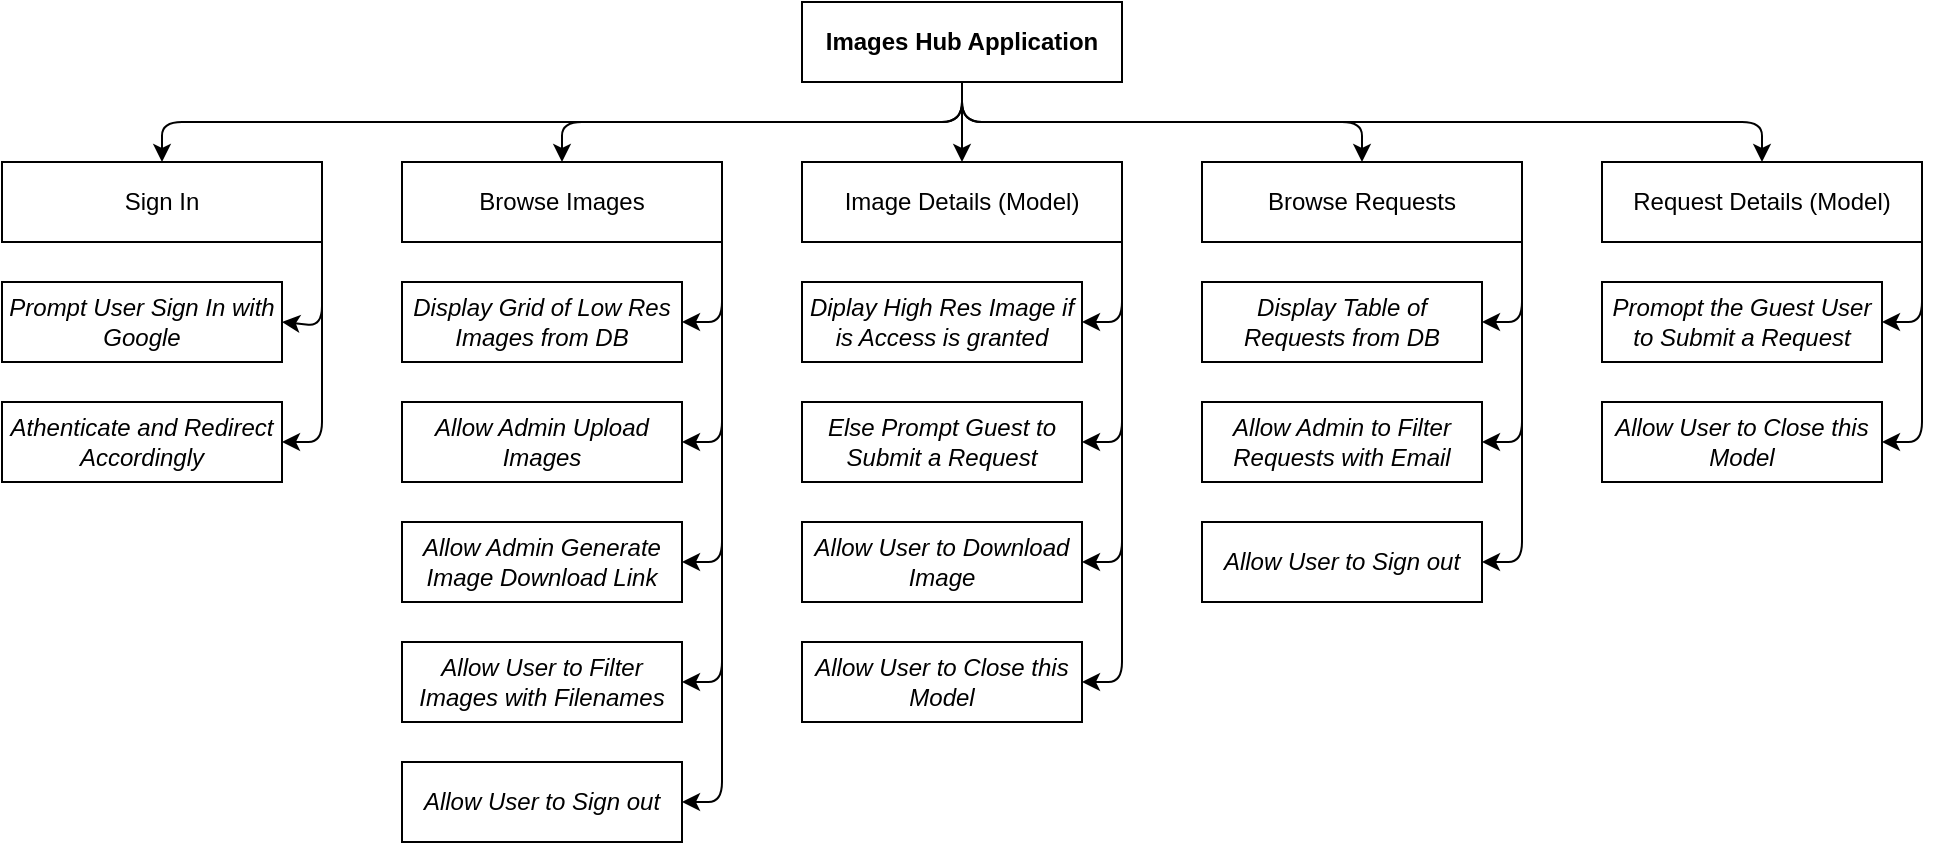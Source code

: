 <mxfile>
    <diagram id="PH3x6NAS6UUTNjEZrtSC" name="Page-1">
        <mxGraphModel dx="3441" dy="-573" grid="0" gridSize="10" guides="1" tooltips="1" connect="1" arrows="1" fold="1" page="0" pageScale="1" pageWidth="827" pageHeight="1169" math="0" shadow="0">
            <root>
                <mxCell id="0"/>
                <mxCell id="1" parent="0"/>
                <mxCell id="2" style="edgeStyle=none;html=1;exitX=0.5;exitY=1;exitDx=0;exitDy=0;entryX=0.5;entryY=0;entryDx=0;entryDy=0;strokeColor=#000000;fontSize=12;fontColor=#000000;startArrow=none;startFill=0;fontStyle=0" parent="1" source="7" target="11" edge="1">
                    <mxGeometry relative="1" as="geometry"/>
                </mxCell>
                <mxCell id="5" style="edgeStyle=none;html=1;exitX=0.5;exitY=1;exitDx=0;exitDy=0;entryX=0.5;entryY=0;entryDx=0;entryDy=0;strokeColor=#000000;fontSize=12;fontColor=#000000;startArrow=none;startFill=0;fontStyle=0" parent="1" source="7" target="12" edge="1">
                    <mxGeometry relative="1" as="geometry">
                        <Array as="points">
                            <mxPoint x="-1720" y="1380"/>
                            <mxPoint x="-1520" y="1380"/>
                        </Array>
                    </mxGeometry>
                </mxCell>
                <mxCell id="6" style="edgeStyle=none;html=1;exitX=0.5;exitY=1;exitDx=0;exitDy=0;entryX=0.5;entryY=0;entryDx=0;entryDy=0;strokeColor=#000000;fontSize=12;fontColor=#000000;startArrow=none;startFill=0;fontStyle=0" parent="1" source="7" target="13" edge="1">
                    <mxGeometry relative="1" as="geometry">
                        <Array as="points">
                            <mxPoint x="-1720" y="1380"/>
                            <mxPoint x="-1320" y="1380"/>
                        </Array>
                    </mxGeometry>
                </mxCell>
                <mxCell id="53" style="edgeStyle=none;html=1;exitX=0.5;exitY=1;exitDx=0;exitDy=0;entryX=0.5;entryY=0;entryDx=0;entryDy=0;fontStyle=0;fontColor=#000000;" parent="1" source="7" target="10" edge="1">
                    <mxGeometry relative="1" as="geometry">
                        <Array as="points">
                            <mxPoint x="-1720" y="1380"/>
                            <mxPoint x="-1920" y="1380"/>
                        </Array>
                    </mxGeometry>
                </mxCell>
                <mxCell id="54" style="edgeStyle=none;html=1;exitX=0.5;exitY=1;exitDx=0;exitDy=0;entryX=0.5;entryY=0;entryDx=0;entryDy=0;fontStyle=0;fontColor=#000000;" parent="1" source="7" target="9" edge="1">
                    <mxGeometry relative="1" as="geometry">
                        <Array as="points">
                            <mxPoint x="-1720" y="1380"/>
                            <mxPoint x="-2120" y="1380"/>
                        </Array>
                    </mxGeometry>
                </mxCell>
                <mxCell id="7" value="&lt;b&gt;&lt;font style=&quot;color: rgb(0, 0, 0);&quot;&gt;Images Hub Application&lt;/font&gt;&lt;/b&gt;" style="rounded=0;whiteSpace=wrap;html=1;labelBackgroundColor=none;strokeColor=#000000;strokeWidth=1;fontColor=#000000;fillColor=#FFFFFF;" parent="1" vertex="1">
                    <mxGeometry x="-1800" y="1320" width="160" height="40" as="geometry"/>
                </mxCell>
                <mxCell id="47" style="edgeStyle=none;html=1;exitX=1;exitY=1;exitDx=0;exitDy=0;entryX=1;entryY=0.5;entryDx=0;entryDy=0;" parent="1" source="9" target="42" edge="1">
                    <mxGeometry relative="1" as="geometry">
                        <Array as="points">
                            <mxPoint x="-2040" y="1482"/>
                        </Array>
                    </mxGeometry>
                </mxCell>
                <mxCell id="48" style="edgeStyle=none;html=1;exitX=1;exitY=1;exitDx=0;exitDy=0;entryX=1;entryY=0.5;entryDx=0;entryDy=0;" parent="1" source="9" target="15" edge="1">
                    <mxGeometry relative="1" as="geometry">
                        <Array as="points">
                            <mxPoint x="-2040" y="1540"/>
                        </Array>
                    </mxGeometry>
                </mxCell>
                <mxCell id="9" value="&lt;span&gt;&lt;font style=&quot;color: rgb(0, 0, 0);&quot;&gt;Sign In&lt;/font&gt;&lt;/span&gt;" style="rounded=0;whiteSpace=wrap;html=1;labelBackgroundColor=none;strokeColor=#000000;strokeWidth=1;fontColor=#000000;fillColor=#FFFFFF;fontStyle=0" parent="1" vertex="1">
                    <mxGeometry x="-2200" y="1400" width="160" height="40" as="geometry"/>
                </mxCell>
                <mxCell id="50" style="edgeStyle=none;html=1;exitX=1;exitY=1;exitDx=0;exitDy=0;entryX=1;entryY=0.5;entryDx=0;entryDy=0;" parent="1" source="10" target="20" edge="1">
                    <mxGeometry relative="1" as="geometry">
                        <Array as="points">
                            <mxPoint x="-1840" y="1480"/>
                        </Array>
                    </mxGeometry>
                </mxCell>
                <mxCell id="51" style="edgeStyle=none;html=1;exitX=1;exitY=1;exitDx=0;exitDy=0;entryX=1;entryY=0.5;entryDx=0;entryDy=0;" parent="1" source="10" target="49" edge="1">
                    <mxGeometry relative="1" as="geometry">
                        <Array as="points">
                            <mxPoint x="-1840" y="1540"/>
                        </Array>
                    </mxGeometry>
                </mxCell>
                <mxCell id="52" style="edgeStyle=none;html=1;exitX=1;exitY=1;exitDx=0;exitDy=0;entryX=1;entryY=0.5;entryDx=0;entryDy=0;" parent="1" source="10" target="16" edge="1">
                    <mxGeometry relative="1" as="geometry">
                        <Array as="points">
                            <mxPoint x="-1840" y="1600"/>
                        </Array>
                    </mxGeometry>
                </mxCell>
                <mxCell id="55" style="edgeStyle=none;html=1;exitX=1;exitY=1;exitDx=0;exitDy=0;entryX=1;entryY=0.5;entryDx=0;entryDy=0;" parent="1" source="10" target="17" edge="1">
                    <mxGeometry relative="1" as="geometry">
                        <Array as="points">
                            <mxPoint x="-1840" y="1660"/>
                        </Array>
                    </mxGeometry>
                </mxCell>
                <mxCell id="68" style="edgeStyle=none;html=1;exitX=1;exitY=1;exitDx=0;exitDy=0;entryX=1;entryY=0.5;entryDx=0;entryDy=0;" edge="1" parent="1" source="10" target="67">
                    <mxGeometry relative="1" as="geometry">
                        <Array as="points">
                            <mxPoint x="-1840" y="1720"/>
                        </Array>
                    </mxGeometry>
                </mxCell>
                <mxCell id="10" value="&lt;span&gt;&lt;font style=&quot;color: rgb(0, 0, 0);&quot;&gt;Browse Images&lt;/font&gt;&lt;/span&gt;" style="rounded=0;whiteSpace=wrap;html=1;labelBackgroundColor=none;strokeColor=#000000;strokeWidth=1;fontColor=#000000;fillColor=#FFFFFF;fontStyle=0" parent="1" vertex="1">
                    <mxGeometry x="-2000" y="1400" width="160" height="40" as="geometry"/>
                </mxCell>
                <mxCell id="56" style="edgeStyle=none;html=1;exitX=1;exitY=1;exitDx=0;exitDy=0;entryX=1;entryY=0.5;entryDx=0;entryDy=0;" parent="1" source="11" target="18" edge="1">
                    <mxGeometry relative="1" as="geometry">
                        <Array as="points">
                            <mxPoint x="-1640" y="1480"/>
                        </Array>
                    </mxGeometry>
                </mxCell>
                <mxCell id="57" style="edgeStyle=none;html=1;exitX=1;exitY=1;exitDx=0;exitDy=0;entryX=1;entryY=0.5;entryDx=0;entryDy=0;" parent="1" source="11" target="19" edge="1">
                    <mxGeometry relative="1" as="geometry">
                        <Array as="points">
                            <mxPoint x="-1640" y="1540"/>
                        </Array>
                    </mxGeometry>
                </mxCell>
                <mxCell id="58" style="edgeStyle=none;html=1;exitX=1;exitY=1;exitDx=0;exitDy=0;entryX=1;entryY=0.5;entryDx=0;entryDy=0;" parent="1" source="11" target="27" edge="1">
                    <mxGeometry relative="1" as="geometry">
                        <Array as="points">
                            <mxPoint x="-1640" y="1600"/>
                        </Array>
                    </mxGeometry>
                </mxCell>
                <mxCell id="59" style="edgeStyle=none;html=1;exitX=1;exitY=1;exitDx=0;exitDy=0;entryX=1;entryY=0.5;entryDx=0;entryDy=0;" parent="1" source="11" target="21" edge="1">
                    <mxGeometry relative="1" as="geometry">
                        <Array as="points">
                            <mxPoint x="-1640" y="1660"/>
                        </Array>
                    </mxGeometry>
                </mxCell>
                <mxCell id="11" value="&lt;span&gt;&lt;font style=&quot;color: rgb(0, 0, 0);&quot;&gt;Image Details (Model)&lt;/font&gt;&lt;/span&gt;" style="rounded=0;whiteSpace=wrap;html=1;labelBackgroundColor=none;strokeColor=#000000;strokeWidth=1;fontColor=#000000;fillColor=#FFFFFF;fontStyle=0" parent="1" vertex="1">
                    <mxGeometry x="-1800" y="1400" width="160" height="40" as="geometry"/>
                </mxCell>
                <mxCell id="60" style="edgeStyle=none;html=1;exitX=1;exitY=1;exitDx=0;exitDy=0;entryX=1;entryY=0.5;entryDx=0;entryDy=0;" parent="1" source="12" target="22" edge="1">
                    <mxGeometry relative="1" as="geometry">
                        <Array as="points">
                            <mxPoint x="-1440" y="1480"/>
                        </Array>
                    </mxGeometry>
                </mxCell>
                <mxCell id="61" style="edgeStyle=none;html=1;exitX=1;exitY=1;exitDx=0;exitDy=0;entryX=1;entryY=0.5;entryDx=0;entryDy=0;" parent="1" source="12" target="23" edge="1">
                    <mxGeometry relative="1" as="geometry">
                        <Array as="points">
                            <mxPoint x="-1440" y="1540"/>
                        </Array>
                    </mxGeometry>
                </mxCell>
                <mxCell id="62" style="edgeStyle=none;html=1;exitX=1;exitY=1;exitDx=0;exitDy=0;entryX=1;entryY=0.5;entryDx=0;entryDy=0;" parent="1" source="12" target="24" edge="1">
                    <mxGeometry relative="1" as="geometry">
                        <Array as="points">
                            <mxPoint x="-1440" y="1600"/>
                        </Array>
                    </mxGeometry>
                </mxCell>
                <mxCell id="12" value="&lt;span&gt;&lt;font style=&quot;color: rgb(0, 0, 0);&quot;&gt;Browse Requests&lt;/font&gt;&lt;/span&gt;" style="rounded=0;whiteSpace=wrap;html=1;labelBackgroundColor=none;strokeColor=#000000;strokeWidth=1;fontColor=#000000;fillColor=#FFFFFF;fontStyle=0" parent="1" vertex="1">
                    <mxGeometry x="-1600" y="1400" width="160" height="40" as="geometry"/>
                </mxCell>
                <mxCell id="65" style="edgeStyle=none;html=1;exitX=1;exitY=1;exitDx=0;exitDy=0;entryX=1;entryY=0.5;entryDx=0;entryDy=0;" parent="1" source="13" target="26" edge="1">
                    <mxGeometry relative="1" as="geometry">
                        <Array as="points">
                            <mxPoint x="-1240" y="1480"/>
                        </Array>
                    </mxGeometry>
                </mxCell>
                <mxCell id="66" style="edgeStyle=none;html=1;exitX=1;exitY=1;exitDx=0;exitDy=0;entryX=1;entryY=0.5;entryDx=0;entryDy=0;" parent="1" source="13" target="25" edge="1">
                    <mxGeometry relative="1" as="geometry">
                        <Array as="points">
                            <mxPoint x="-1240" y="1540"/>
                        </Array>
                    </mxGeometry>
                </mxCell>
                <mxCell id="13" value="&lt;span&gt;&lt;font style=&quot;color: rgb(0, 0, 0);&quot;&gt;Request Details (Model)&lt;/font&gt;&lt;/span&gt;" style="rounded=0;whiteSpace=wrap;html=1;labelBackgroundColor=none;strokeColor=#000000;strokeWidth=1;fontColor=#000000;fillColor=#FFFFFF;fontStyle=0" parent="1" vertex="1">
                    <mxGeometry x="-1400" y="1400" width="160" height="40" as="geometry"/>
                </mxCell>
                <mxCell id="15" value="Athenticate and Redirect Accordingly" style="rounded=0;whiteSpace=wrap;html=1;labelBackgroundColor=none;strokeColor=#000000;strokeWidth=1;fontColor=#000000;fillColor=#FFFFFF;fontStyle=2" parent="1" vertex="1">
                    <mxGeometry x="-2200" y="1520" width="140" height="40" as="geometry"/>
                </mxCell>
                <mxCell id="16" value="&lt;span style=&quot;color: rgb(0, 0, 0);&quot;&gt;Allow Admin Generate Image Download Link&lt;/span&gt;" style="rounded=0;whiteSpace=wrap;html=1;labelBackgroundColor=none;strokeColor=#000000;strokeWidth=1;fontColor=#000000;fillColor=#FFFFFF;fontStyle=2" parent="1" vertex="1">
                    <mxGeometry x="-2000" y="1580" width="140" height="40" as="geometry"/>
                </mxCell>
                <mxCell id="17" value="&lt;span style=&quot;color: rgb(0, 0, 0);&quot;&gt;Allow User to Filter Images with Filenames&lt;/span&gt;" style="rounded=0;whiteSpace=wrap;html=1;labelBackgroundColor=none;strokeColor=#000000;strokeWidth=1;fontColor=#000000;fillColor=#FFFFFF;fontStyle=2" parent="1" vertex="1">
                    <mxGeometry x="-2000" y="1640" width="140" height="40" as="geometry"/>
                </mxCell>
                <mxCell id="18" value="Diplay High Res Image if is Access is granted" style="rounded=0;whiteSpace=wrap;html=1;labelBackgroundColor=none;strokeColor=#000000;strokeWidth=1;fontColor=#000000;fillColor=#FFFFFF;fontStyle=2" parent="1" vertex="1">
                    <mxGeometry x="-1800" y="1460" width="140" height="40" as="geometry"/>
                </mxCell>
                <mxCell id="19" value="Else Prompt Guest to Submit a Request" style="rounded=0;whiteSpace=wrap;html=1;labelBackgroundColor=none;strokeColor=#000000;strokeWidth=1;fontColor=#000000;fillColor=#FFFFFF;fontStyle=2" parent="1" vertex="1">
                    <mxGeometry x="-1800" y="1520" width="140" height="40" as="geometry"/>
                </mxCell>
                <mxCell id="20" value="Display Grid of Low Res Images from DB" style="rounded=0;whiteSpace=wrap;html=1;labelBackgroundColor=none;strokeColor=#000000;strokeWidth=1;fontColor=#000000;fillColor=#FFFFFF;fontStyle=2" parent="1" vertex="1">
                    <mxGeometry x="-2000" y="1460" width="140" height="40" as="geometry"/>
                </mxCell>
                <mxCell id="21" value="Allow User to Close this Model" style="rounded=0;whiteSpace=wrap;html=1;labelBackgroundColor=none;strokeColor=#000000;strokeWidth=1;fontColor=#000000;fillColor=#FFFFFF;fontStyle=2" parent="1" vertex="1">
                    <mxGeometry x="-1800" y="1640" width="140" height="40" as="geometry"/>
                </mxCell>
                <mxCell id="22" value="Display Table of Requests from DB" style="rounded=0;whiteSpace=wrap;html=1;labelBackgroundColor=none;strokeColor=#000000;strokeWidth=1;fontColor=#000000;fillColor=#FFFFFF;fontStyle=2" parent="1" vertex="1">
                    <mxGeometry x="-1600" y="1460" width="140" height="40" as="geometry"/>
                </mxCell>
                <mxCell id="23" value="Allow Admin to Filter Requests with Email" style="rounded=0;whiteSpace=wrap;html=1;labelBackgroundColor=none;strokeColor=#000000;strokeWidth=1;fontColor=#000000;fillColor=#FFFFFF;fontStyle=2" parent="1" vertex="1">
                    <mxGeometry x="-1600" y="1520" width="140" height="40" as="geometry"/>
                </mxCell>
                <mxCell id="24" value="Allow User to Sign out" style="rounded=0;whiteSpace=wrap;html=1;labelBackgroundColor=none;strokeColor=#000000;strokeWidth=1;fontColor=#000000;fillColor=#FFFFFF;fontStyle=2" parent="1" vertex="1">
                    <mxGeometry x="-1600" y="1580" width="140" height="40" as="geometry"/>
                </mxCell>
                <mxCell id="25" value="&lt;span style=&quot;color: rgb(0, 0, 0);&quot;&gt;Allow User to Close this Model&lt;/span&gt;" style="rounded=0;whiteSpace=wrap;html=1;labelBackgroundColor=none;strokeColor=#000000;strokeWidth=1;fontColor=#000000;fillColor=#FFFFFF;fontStyle=2" parent="1" vertex="1">
                    <mxGeometry x="-1400" y="1520" width="140" height="40" as="geometry"/>
                </mxCell>
                <mxCell id="26" value="Promopt the Guest User to Submit a Request" style="rounded=0;whiteSpace=wrap;html=1;labelBackgroundColor=none;strokeColor=#000000;strokeWidth=1;fontColor=#000000;fillColor=#FFFFFF;fontStyle=2" parent="1" vertex="1">
                    <mxGeometry x="-1400" y="1460" width="140" height="40" as="geometry"/>
                </mxCell>
                <mxCell id="27" value="Allow User to Download Image" style="rounded=0;whiteSpace=wrap;html=1;labelBackgroundColor=none;strokeColor=#000000;strokeWidth=1;fontColor=#000000;fillColor=#FFFFFF;fontStyle=2" parent="1" vertex="1">
                    <mxGeometry x="-1800" y="1580" width="140" height="40" as="geometry"/>
                </mxCell>
                <mxCell id="42" value="Prompt User Sign In with Google" style="rounded=0;whiteSpace=wrap;html=1;labelBackgroundColor=none;strokeColor=#000000;strokeWidth=1;fontColor=#000000;fillColor=#FFFFFF;fontStyle=2" parent="1" vertex="1">
                    <mxGeometry x="-2200" y="1460" width="140" height="40" as="geometry"/>
                </mxCell>
                <mxCell id="49" value="Allow Admin Upload Images" style="rounded=0;whiteSpace=wrap;html=1;labelBackgroundColor=none;strokeColor=#000000;strokeWidth=1;fontColor=#000000;fillColor=#FFFFFF;fontStyle=2" parent="1" vertex="1">
                    <mxGeometry x="-2000" y="1520" width="140" height="40" as="geometry"/>
                </mxCell>
                <mxCell id="67" value="Allow User to Sign out" style="rounded=0;whiteSpace=wrap;html=1;labelBackgroundColor=none;strokeColor=#000000;strokeWidth=1;fontColor=#000000;fillColor=#FFFFFF;fontStyle=2" vertex="1" parent="1">
                    <mxGeometry x="-2000" y="1700" width="140" height="40" as="geometry"/>
                </mxCell>
            </root>
        </mxGraphModel>
    </diagram>
</mxfile>